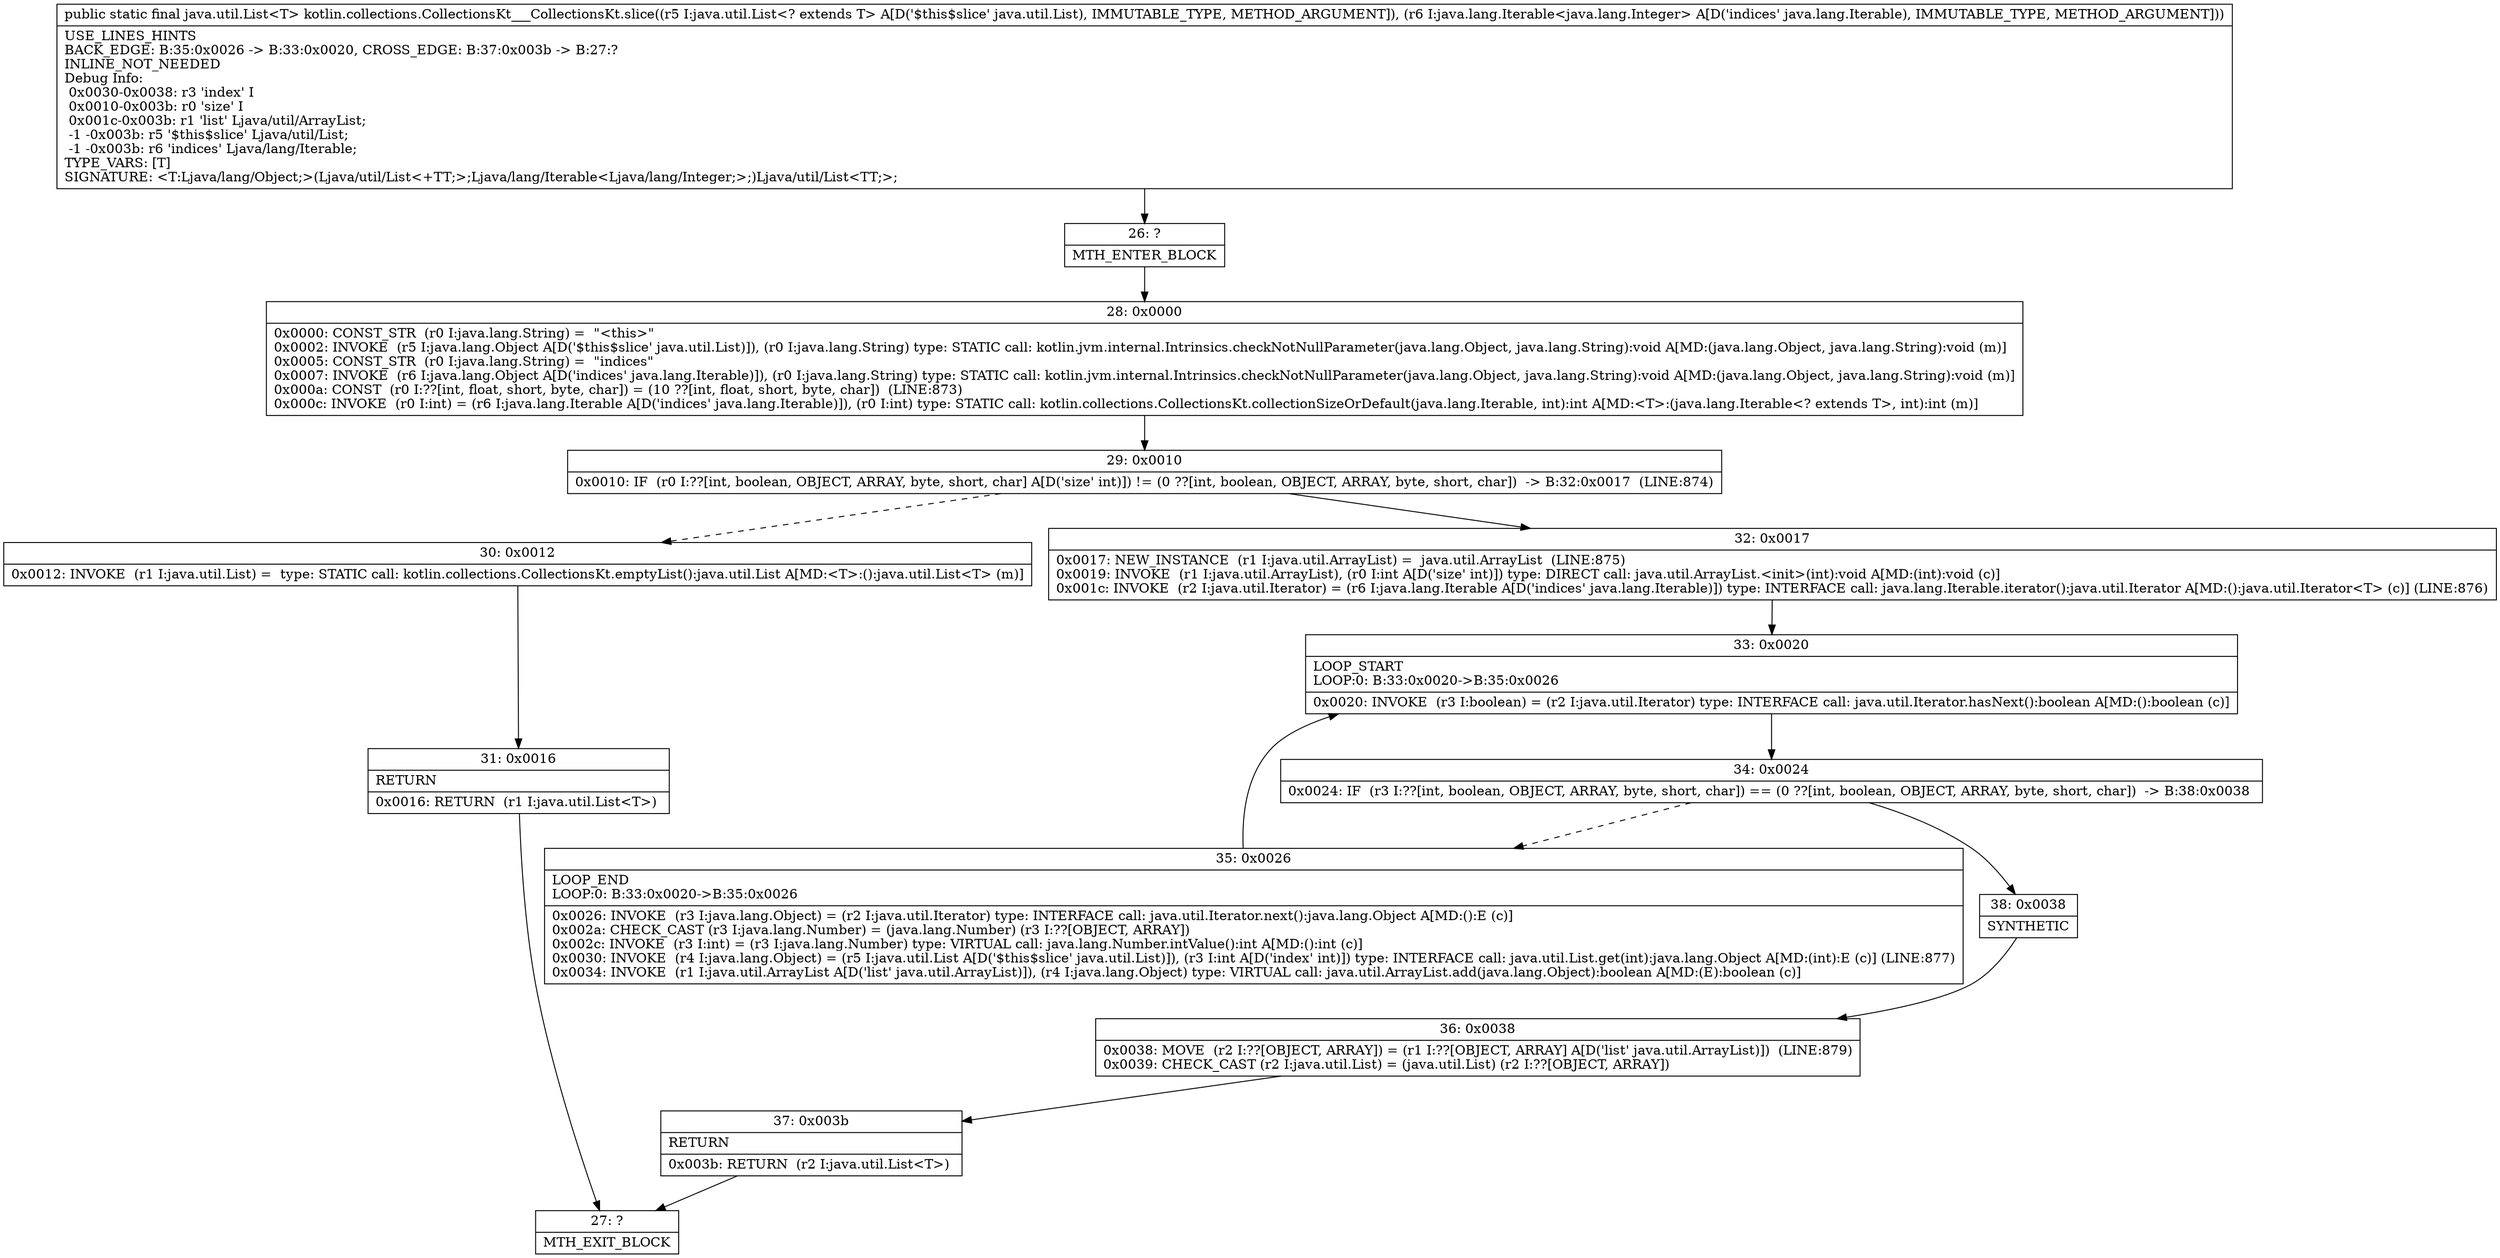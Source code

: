digraph "CFG forkotlin.collections.CollectionsKt___CollectionsKt.slice(Ljava\/util\/List;Ljava\/lang\/Iterable;)Ljava\/util\/List;" {
Node_26 [shape=record,label="{26\:\ ?|MTH_ENTER_BLOCK\l}"];
Node_28 [shape=record,label="{28\:\ 0x0000|0x0000: CONST_STR  (r0 I:java.lang.String) =  \"\<this\>\" \l0x0002: INVOKE  (r5 I:java.lang.Object A[D('$this$slice' java.util.List)]), (r0 I:java.lang.String) type: STATIC call: kotlin.jvm.internal.Intrinsics.checkNotNullParameter(java.lang.Object, java.lang.String):void A[MD:(java.lang.Object, java.lang.String):void (m)]\l0x0005: CONST_STR  (r0 I:java.lang.String) =  \"indices\" \l0x0007: INVOKE  (r6 I:java.lang.Object A[D('indices' java.lang.Iterable)]), (r0 I:java.lang.String) type: STATIC call: kotlin.jvm.internal.Intrinsics.checkNotNullParameter(java.lang.Object, java.lang.String):void A[MD:(java.lang.Object, java.lang.String):void (m)]\l0x000a: CONST  (r0 I:??[int, float, short, byte, char]) = (10 ??[int, float, short, byte, char])  (LINE:873)\l0x000c: INVOKE  (r0 I:int) = (r6 I:java.lang.Iterable A[D('indices' java.lang.Iterable)]), (r0 I:int) type: STATIC call: kotlin.collections.CollectionsKt.collectionSizeOrDefault(java.lang.Iterable, int):int A[MD:\<T\>:(java.lang.Iterable\<? extends T\>, int):int (m)]\l}"];
Node_29 [shape=record,label="{29\:\ 0x0010|0x0010: IF  (r0 I:??[int, boolean, OBJECT, ARRAY, byte, short, char] A[D('size' int)]) != (0 ??[int, boolean, OBJECT, ARRAY, byte, short, char])  \-\> B:32:0x0017  (LINE:874)\l}"];
Node_30 [shape=record,label="{30\:\ 0x0012|0x0012: INVOKE  (r1 I:java.util.List) =  type: STATIC call: kotlin.collections.CollectionsKt.emptyList():java.util.List A[MD:\<T\>:():java.util.List\<T\> (m)]\l}"];
Node_31 [shape=record,label="{31\:\ 0x0016|RETURN\l|0x0016: RETURN  (r1 I:java.util.List\<T\>) \l}"];
Node_27 [shape=record,label="{27\:\ ?|MTH_EXIT_BLOCK\l}"];
Node_32 [shape=record,label="{32\:\ 0x0017|0x0017: NEW_INSTANCE  (r1 I:java.util.ArrayList) =  java.util.ArrayList  (LINE:875)\l0x0019: INVOKE  (r1 I:java.util.ArrayList), (r0 I:int A[D('size' int)]) type: DIRECT call: java.util.ArrayList.\<init\>(int):void A[MD:(int):void (c)]\l0x001c: INVOKE  (r2 I:java.util.Iterator) = (r6 I:java.lang.Iterable A[D('indices' java.lang.Iterable)]) type: INTERFACE call: java.lang.Iterable.iterator():java.util.Iterator A[MD:():java.util.Iterator\<T\> (c)] (LINE:876)\l}"];
Node_33 [shape=record,label="{33\:\ 0x0020|LOOP_START\lLOOP:0: B:33:0x0020\-\>B:35:0x0026\l|0x0020: INVOKE  (r3 I:boolean) = (r2 I:java.util.Iterator) type: INTERFACE call: java.util.Iterator.hasNext():boolean A[MD:():boolean (c)]\l}"];
Node_34 [shape=record,label="{34\:\ 0x0024|0x0024: IF  (r3 I:??[int, boolean, OBJECT, ARRAY, byte, short, char]) == (0 ??[int, boolean, OBJECT, ARRAY, byte, short, char])  \-\> B:38:0x0038 \l}"];
Node_35 [shape=record,label="{35\:\ 0x0026|LOOP_END\lLOOP:0: B:33:0x0020\-\>B:35:0x0026\l|0x0026: INVOKE  (r3 I:java.lang.Object) = (r2 I:java.util.Iterator) type: INTERFACE call: java.util.Iterator.next():java.lang.Object A[MD:():E (c)]\l0x002a: CHECK_CAST (r3 I:java.lang.Number) = (java.lang.Number) (r3 I:??[OBJECT, ARRAY]) \l0x002c: INVOKE  (r3 I:int) = (r3 I:java.lang.Number) type: VIRTUAL call: java.lang.Number.intValue():int A[MD:():int (c)]\l0x0030: INVOKE  (r4 I:java.lang.Object) = (r5 I:java.util.List A[D('$this$slice' java.util.List)]), (r3 I:int A[D('index' int)]) type: INTERFACE call: java.util.List.get(int):java.lang.Object A[MD:(int):E (c)] (LINE:877)\l0x0034: INVOKE  (r1 I:java.util.ArrayList A[D('list' java.util.ArrayList)]), (r4 I:java.lang.Object) type: VIRTUAL call: java.util.ArrayList.add(java.lang.Object):boolean A[MD:(E):boolean (c)]\l}"];
Node_38 [shape=record,label="{38\:\ 0x0038|SYNTHETIC\l}"];
Node_36 [shape=record,label="{36\:\ 0x0038|0x0038: MOVE  (r2 I:??[OBJECT, ARRAY]) = (r1 I:??[OBJECT, ARRAY] A[D('list' java.util.ArrayList)])  (LINE:879)\l0x0039: CHECK_CAST (r2 I:java.util.List) = (java.util.List) (r2 I:??[OBJECT, ARRAY]) \l}"];
Node_37 [shape=record,label="{37\:\ 0x003b|RETURN\l|0x003b: RETURN  (r2 I:java.util.List\<T\>) \l}"];
MethodNode[shape=record,label="{public static final java.util.List\<T\> kotlin.collections.CollectionsKt___CollectionsKt.slice((r5 I:java.util.List\<? extends T\> A[D('$this$slice' java.util.List), IMMUTABLE_TYPE, METHOD_ARGUMENT]), (r6 I:java.lang.Iterable\<java.lang.Integer\> A[D('indices' java.lang.Iterable), IMMUTABLE_TYPE, METHOD_ARGUMENT]))  | USE_LINES_HINTS\lBACK_EDGE: B:35:0x0026 \-\> B:33:0x0020, CROSS_EDGE: B:37:0x003b \-\> B:27:?\lINLINE_NOT_NEEDED\lDebug Info:\l  0x0030\-0x0038: r3 'index' I\l  0x0010\-0x003b: r0 'size' I\l  0x001c\-0x003b: r1 'list' Ljava\/util\/ArrayList;\l  \-1 \-0x003b: r5 '$this$slice' Ljava\/util\/List;\l  \-1 \-0x003b: r6 'indices' Ljava\/lang\/Iterable;\lTYPE_VARS: [T]\lSIGNATURE: \<T:Ljava\/lang\/Object;\>(Ljava\/util\/List\<+TT;\>;Ljava\/lang\/Iterable\<Ljava\/lang\/Integer;\>;)Ljava\/util\/List\<TT;\>;\l}"];
MethodNode -> Node_26;Node_26 -> Node_28;
Node_28 -> Node_29;
Node_29 -> Node_30[style=dashed];
Node_29 -> Node_32;
Node_30 -> Node_31;
Node_31 -> Node_27;
Node_32 -> Node_33;
Node_33 -> Node_34;
Node_34 -> Node_35[style=dashed];
Node_34 -> Node_38;
Node_35 -> Node_33;
Node_38 -> Node_36;
Node_36 -> Node_37;
Node_37 -> Node_27;
}

